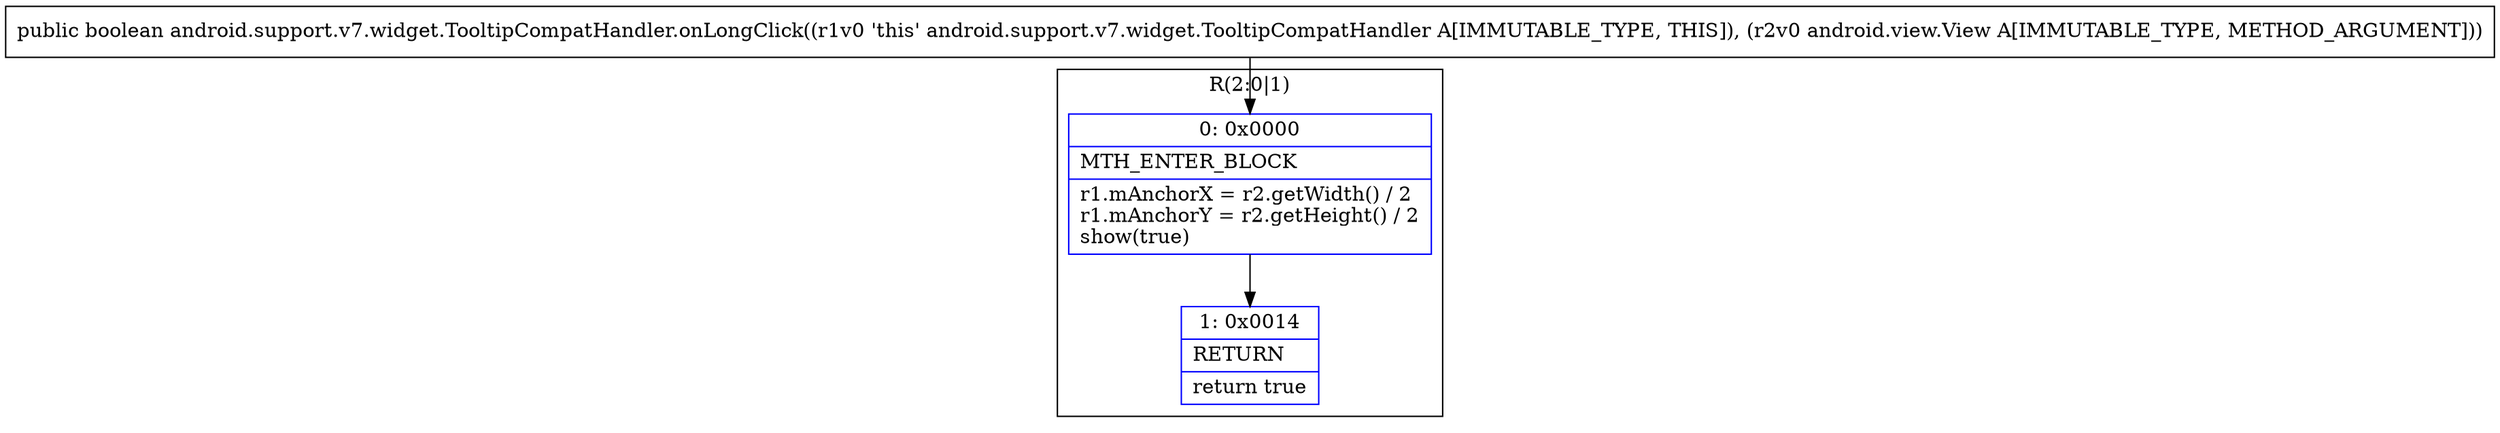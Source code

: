 digraph "CFG forandroid.support.v7.widget.TooltipCompatHandler.onLongClick(Landroid\/view\/View;)Z" {
subgraph cluster_Region_854492475 {
label = "R(2:0|1)";
node [shape=record,color=blue];
Node_0 [shape=record,label="{0\:\ 0x0000|MTH_ENTER_BLOCK\l|r1.mAnchorX = r2.getWidth() \/ 2\lr1.mAnchorY = r2.getHeight() \/ 2\lshow(true)\l}"];
Node_1 [shape=record,label="{1\:\ 0x0014|RETURN\l|return true\l}"];
}
MethodNode[shape=record,label="{public boolean android.support.v7.widget.TooltipCompatHandler.onLongClick((r1v0 'this' android.support.v7.widget.TooltipCompatHandler A[IMMUTABLE_TYPE, THIS]), (r2v0 android.view.View A[IMMUTABLE_TYPE, METHOD_ARGUMENT])) }"];
MethodNode -> Node_0;
Node_0 -> Node_1;
}

